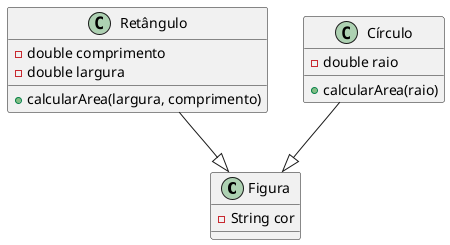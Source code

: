 @startuml
'https://plantuml.com/class-diagram

Class Figura{
 - String cor
}

Class Retângulo{
 - double comprimento
 - double largura
 + calcularArea(largura, comprimento)
}

Class Círculo{
 - double raio
 + calcularArea(raio)
}

Círculo --|> Figura
Retângulo --|> Figura


@enduml